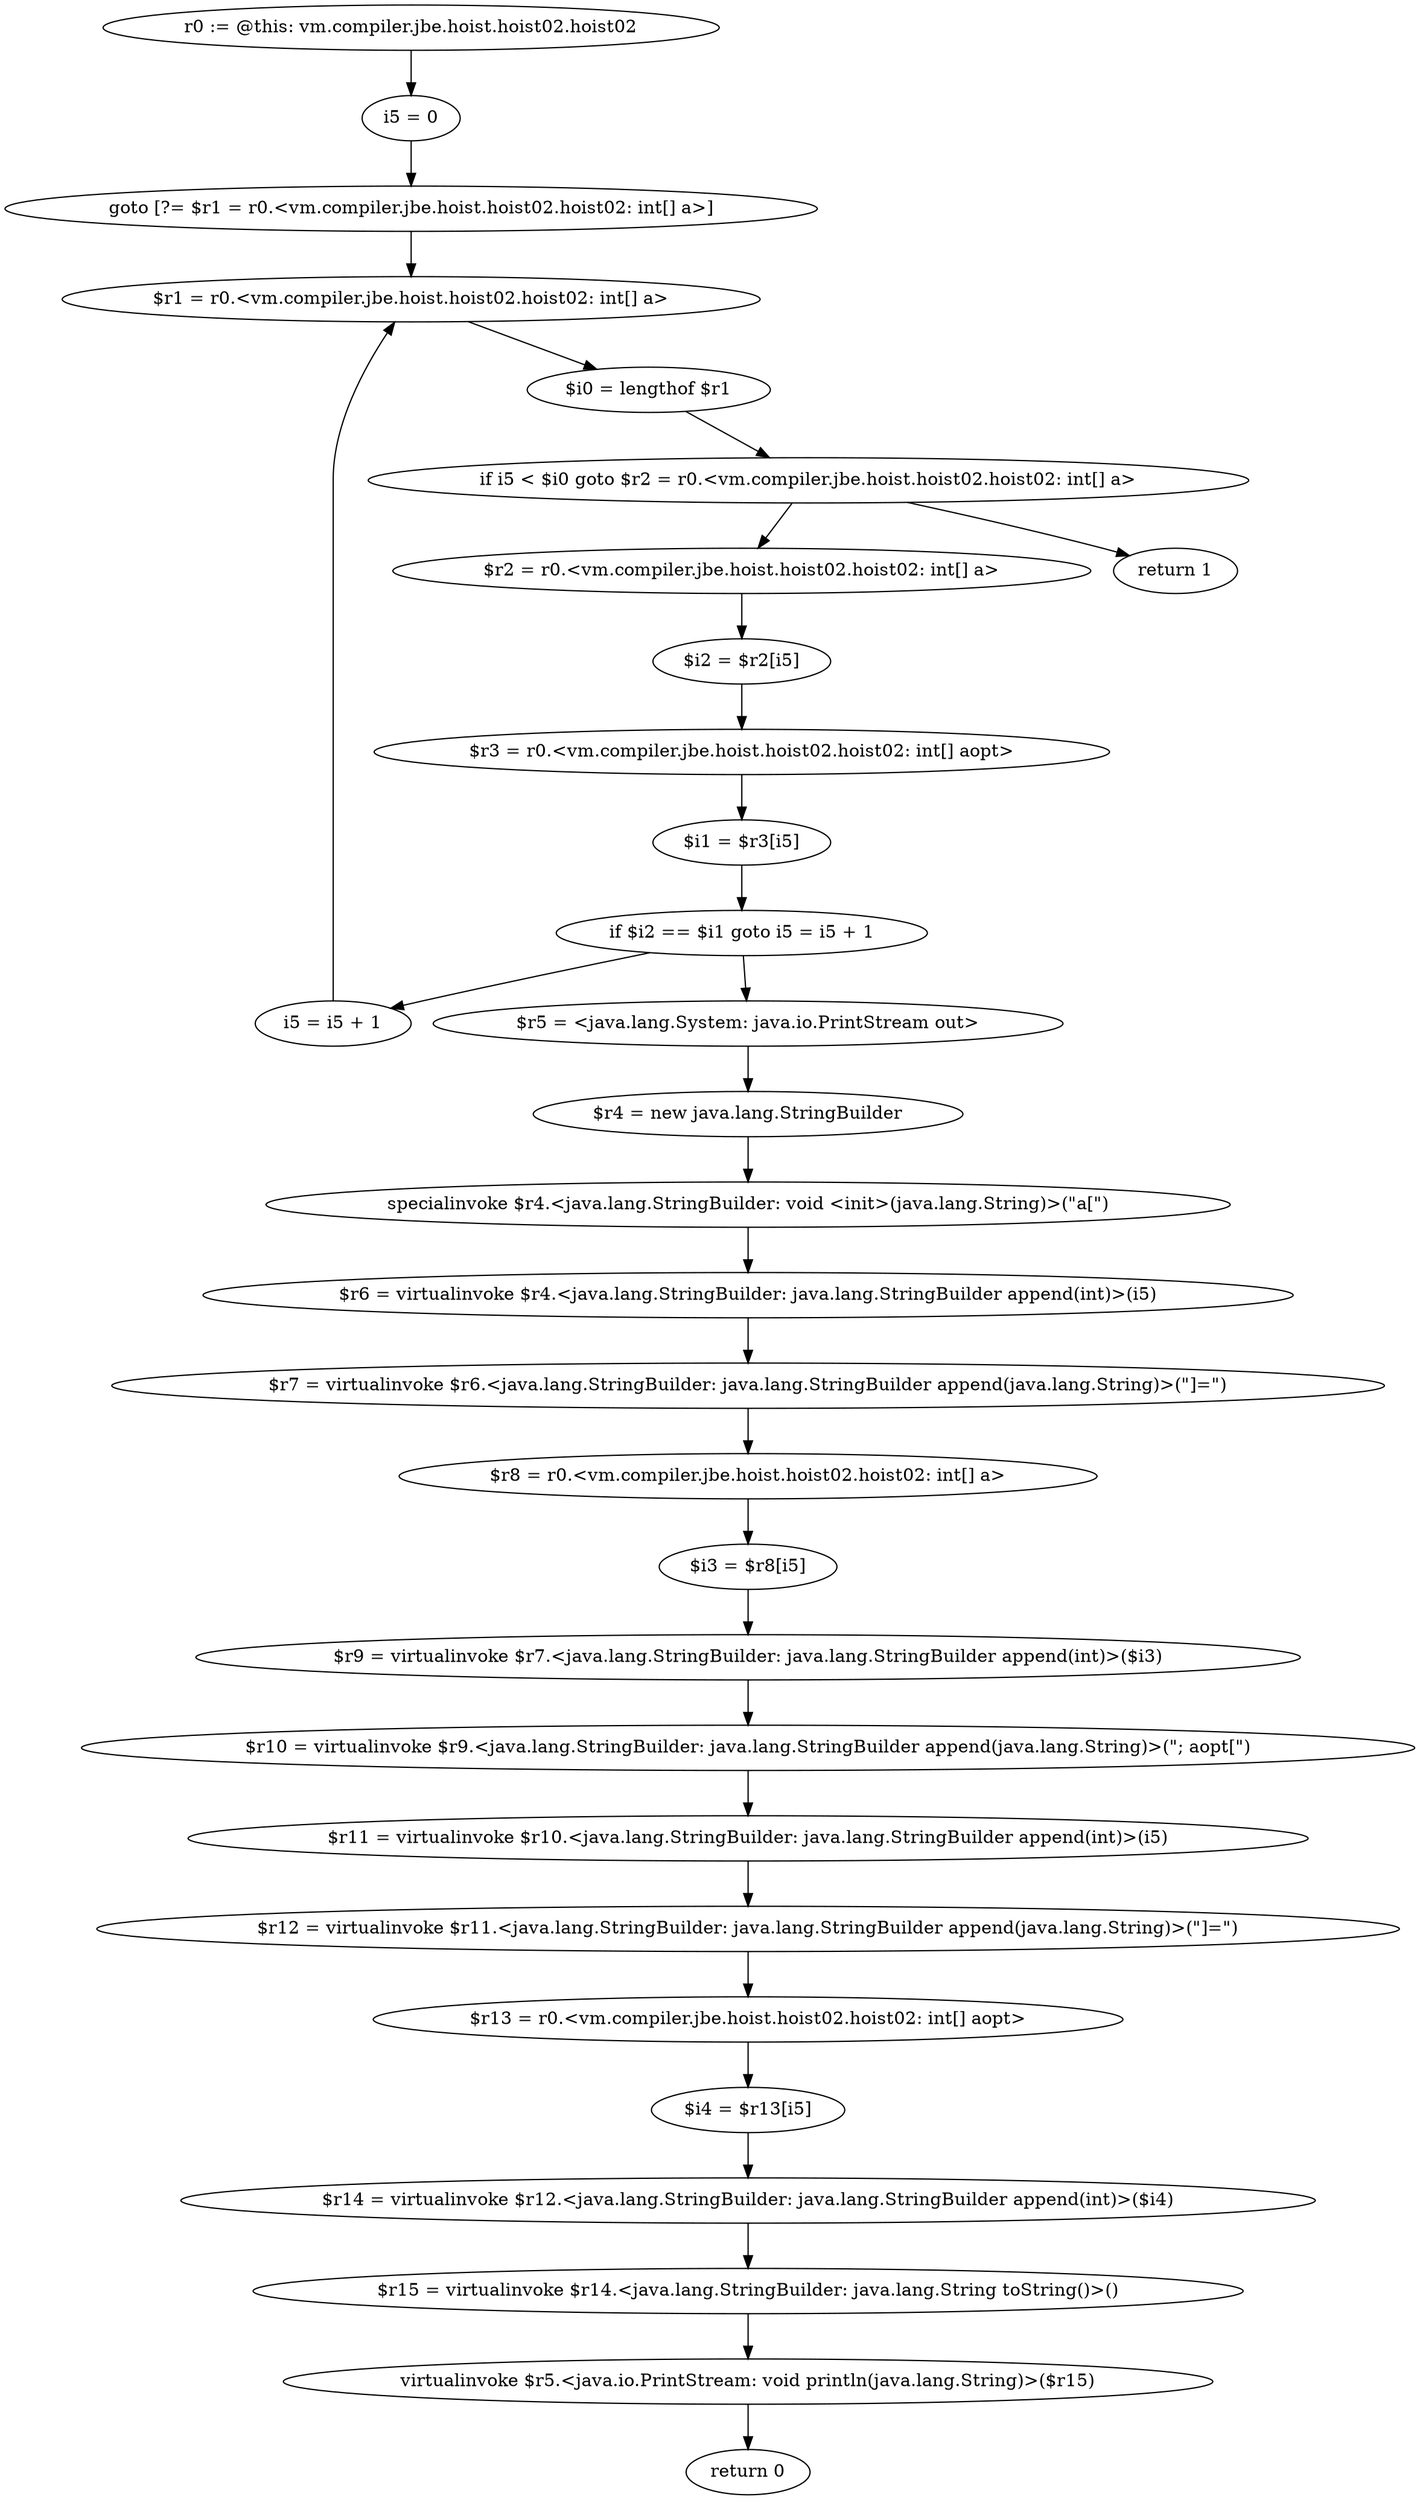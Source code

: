 digraph "unitGraph" {
    "r0 := @this: vm.compiler.jbe.hoist.hoist02.hoist02"
    "i5 = 0"
    "goto [?= $r1 = r0.<vm.compiler.jbe.hoist.hoist02.hoist02: int[] a>]"
    "$r2 = r0.<vm.compiler.jbe.hoist.hoist02.hoist02: int[] a>"
    "$i2 = $r2[i5]"
    "$r3 = r0.<vm.compiler.jbe.hoist.hoist02.hoist02: int[] aopt>"
    "$i1 = $r3[i5]"
    "if $i2 == $i1 goto i5 = i5 + 1"
    "$r5 = <java.lang.System: java.io.PrintStream out>"
    "$r4 = new java.lang.StringBuilder"
    "specialinvoke $r4.<java.lang.StringBuilder: void <init>(java.lang.String)>(\"a[\")"
    "$r6 = virtualinvoke $r4.<java.lang.StringBuilder: java.lang.StringBuilder append(int)>(i5)"
    "$r7 = virtualinvoke $r6.<java.lang.StringBuilder: java.lang.StringBuilder append(java.lang.String)>(\"]=\")"
    "$r8 = r0.<vm.compiler.jbe.hoist.hoist02.hoist02: int[] a>"
    "$i3 = $r8[i5]"
    "$r9 = virtualinvoke $r7.<java.lang.StringBuilder: java.lang.StringBuilder append(int)>($i3)"
    "$r10 = virtualinvoke $r9.<java.lang.StringBuilder: java.lang.StringBuilder append(java.lang.String)>(\"; aopt[\")"
    "$r11 = virtualinvoke $r10.<java.lang.StringBuilder: java.lang.StringBuilder append(int)>(i5)"
    "$r12 = virtualinvoke $r11.<java.lang.StringBuilder: java.lang.StringBuilder append(java.lang.String)>(\"]=\")"
    "$r13 = r0.<vm.compiler.jbe.hoist.hoist02.hoist02: int[] aopt>"
    "$i4 = $r13[i5]"
    "$r14 = virtualinvoke $r12.<java.lang.StringBuilder: java.lang.StringBuilder append(int)>($i4)"
    "$r15 = virtualinvoke $r14.<java.lang.StringBuilder: java.lang.String toString()>()"
    "virtualinvoke $r5.<java.io.PrintStream: void println(java.lang.String)>($r15)"
    "return 0"
    "i5 = i5 + 1"
    "$r1 = r0.<vm.compiler.jbe.hoist.hoist02.hoist02: int[] a>"
    "$i0 = lengthof $r1"
    "if i5 < $i0 goto $r2 = r0.<vm.compiler.jbe.hoist.hoist02.hoist02: int[] a>"
    "return 1"
    "r0 := @this: vm.compiler.jbe.hoist.hoist02.hoist02"->"i5 = 0";
    "i5 = 0"->"goto [?= $r1 = r0.<vm.compiler.jbe.hoist.hoist02.hoist02: int[] a>]";
    "goto [?= $r1 = r0.<vm.compiler.jbe.hoist.hoist02.hoist02: int[] a>]"->"$r1 = r0.<vm.compiler.jbe.hoist.hoist02.hoist02: int[] a>";
    "$r2 = r0.<vm.compiler.jbe.hoist.hoist02.hoist02: int[] a>"->"$i2 = $r2[i5]";
    "$i2 = $r2[i5]"->"$r3 = r0.<vm.compiler.jbe.hoist.hoist02.hoist02: int[] aopt>";
    "$r3 = r0.<vm.compiler.jbe.hoist.hoist02.hoist02: int[] aopt>"->"$i1 = $r3[i5]";
    "$i1 = $r3[i5]"->"if $i2 == $i1 goto i5 = i5 + 1";
    "if $i2 == $i1 goto i5 = i5 + 1"->"$r5 = <java.lang.System: java.io.PrintStream out>";
    "if $i2 == $i1 goto i5 = i5 + 1"->"i5 = i5 + 1";
    "$r5 = <java.lang.System: java.io.PrintStream out>"->"$r4 = new java.lang.StringBuilder";
    "$r4 = new java.lang.StringBuilder"->"specialinvoke $r4.<java.lang.StringBuilder: void <init>(java.lang.String)>(\"a[\")";
    "specialinvoke $r4.<java.lang.StringBuilder: void <init>(java.lang.String)>(\"a[\")"->"$r6 = virtualinvoke $r4.<java.lang.StringBuilder: java.lang.StringBuilder append(int)>(i5)";
    "$r6 = virtualinvoke $r4.<java.lang.StringBuilder: java.lang.StringBuilder append(int)>(i5)"->"$r7 = virtualinvoke $r6.<java.lang.StringBuilder: java.lang.StringBuilder append(java.lang.String)>(\"]=\")";
    "$r7 = virtualinvoke $r6.<java.lang.StringBuilder: java.lang.StringBuilder append(java.lang.String)>(\"]=\")"->"$r8 = r0.<vm.compiler.jbe.hoist.hoist02.hoist02: int[] a>";
    "$r8 = r0.<vm.compiler.jbe.hoist.hoist02.hoist02: int[] a>"->"$i3 = $r8[i5]";
    "$i3 = $r8[i5]"->"$r9 = virtualinvoke $r7.<java.lang.StringBuilder: java.lang.StringBuilder append(int)>($i3)";
    "$r9 = virtualinvoke $r7.<java.lang.StringBuilder: java.lang.StringBuilder append(int)>($i3)"->"$r10 = virtualinvoke $r9.<java.lang.StringBuilder: java.lang.StringBuilder append(java.lang.String)>(\"; aopt[\")";
    "$r10 = virtualinvoke $r9.<java.lang.StringBuilder: java.lang.StringBuilder append(java.lang.String)>(\"; aopt[\")"->"$r11 = virtualinvoke $r10.<java.lang.StringBuilder: java.lang.StringBuilder append(int)>(i5)";
    "$r11 = virtualinvoke $r10.<java.lang.StringBuilder: java.lang.StringBuilder append(int)>(i5)"->"$r12 = virtualinvoke $r11.<java.lang.StringBuilder: java.lang.StringBuilder append(java.lang.String)>(\"]=\")";
    "$r12 = virtualinvoke $r11.<java.lang.StringBuilder: java.lang.StringBuilder append(java.lang.String)>(\"]=\")"->"$r13 = r0.<vm.compiler.jbe.hoist.hoist02.hoist02: int[] aopt>";
    "$r13 = r0.<vm.compiler.jbe.hoist.hoist02.hoist02: int[] aopt>"->"$i4 = $r13[i5]";
    "$i4 = $r13[i5]"->"$r14 = virtualinvoke $r12.<java.lang.StringBuilder: java.lang.StringBuilder append(int)>($i4)";
    "$r14 = virtualinvoke $r12.<java.lang.StringBuilder: java.lang.StringBuilder append(int)>($i4)"->"$r15 = virtualinvoke $r14.<java.lang.StringBuilder: java.lang.String toString()>()";
    "$r15 = virtualinvoke $r14.<java.lang.StringBuilder: java.lang.String toString()>()"->"virtualinvoke $r5.<java.io.PrintStream: void println(java.lang.String)>($r15)";
    "virtualinvoke $r5.<java.io.PrintStream: void println(java.lang.String)>($r15)"->"return 0";
    "i5 = i5 + 1"->"$r1 = r0.<vm.compiler.jbe.hoist.hoist02.hoist02: int[] a>";
    "$r1 = r0.<vm.compiler.jbe.hoist.hoist02.hoist02: int[] a>"->"$i0 = lengthof $r1";
    "$i0 = lengthof $r1"->"if i5 < $i0 goto $r2 = r0.<vm.compiler.jbe.hoist.hoist02.hoist02: int[] a>";
    "if i5 < $i0 goto $r2 = r0.<vm.compiler.jbe.hoist.hoist02.hoist02: int[] a>"->"return 1";
    "if i5 < $i0 goto $r2 = r0.<vm.compiler.jbe.hoist.hoist02.hoist02: int[] a>"->"$r2 = r0.<vm.compiler.jbe.hoist.hoist02.hoist02: int[] a>";
}
